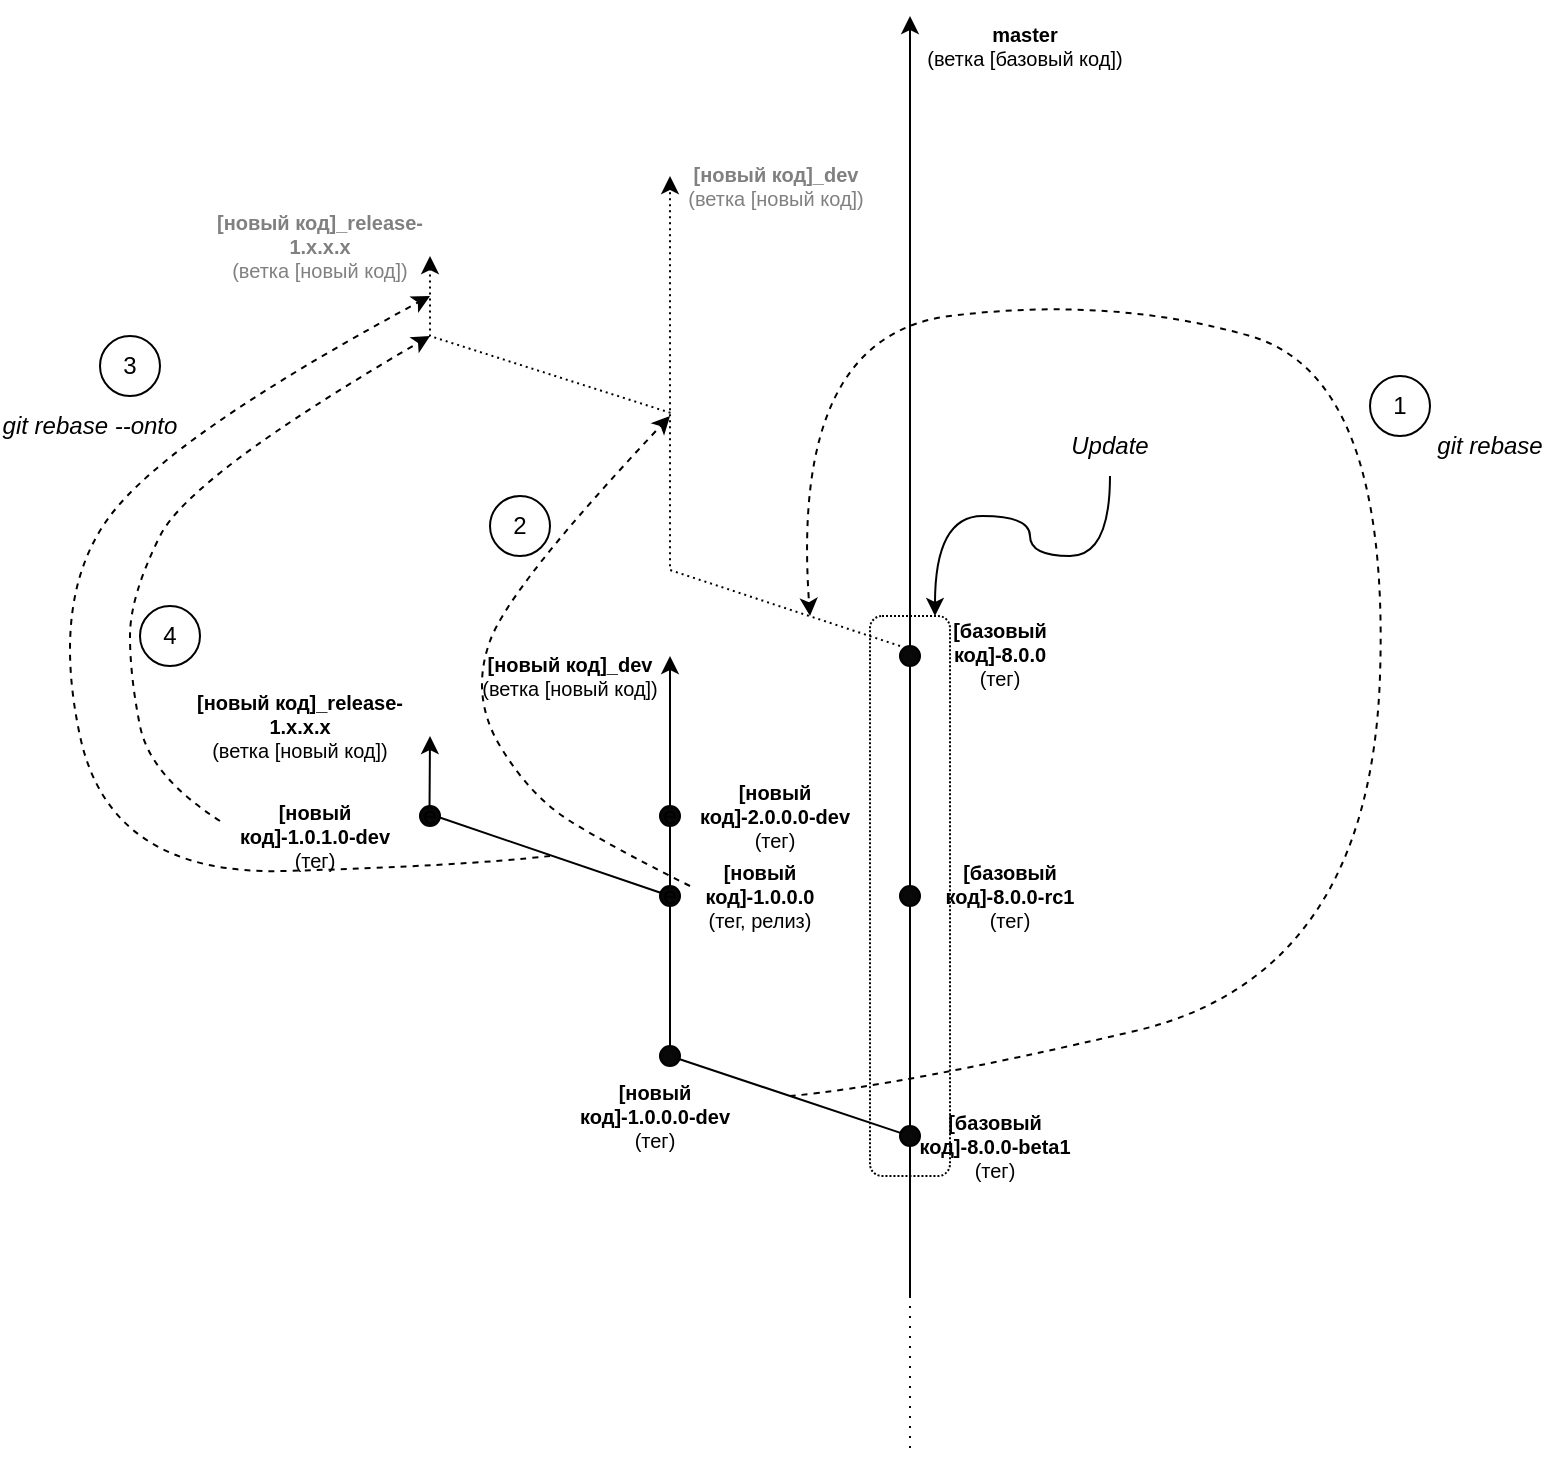 <mxfile version="24.7.17">
  <diagram name="С шагами" id="xIhyaZG6YJ3Ommr4Jq3M">
    <mxGraphModel dx="1036" dy="513" grid="1" gridSize="10" guides="1" tooltips="1" connect="1" arrows="1" fold="1" page="1" pageScale="1" pageWidth="1169" pageHeight="827" background="#ffffff" math="0" shadow="0">
      <root>
        <mxCell id="0" />
        <mxCell id="1" parent="0" />
        <mxCell id="5ndt5piNI4vWOnFYVdXJ-47" value="" style="rounded=1;whiteSpace=wrap;html=1;dashed=1;dashPattern=1 1;" parent="1" vertex="1">
          <mxGeometry x="700" y="380" width="40" height="280" as="geometry" />
        </mxCell>
        <mxCell id="5ndt5piNI4vWOnFYVdXJ-1" value="" style="endArrow=classic;html=1;rounded=0;" parent="1" edge="1">
          <mxGeometry width="50" height="50" relative="1" as="geometry">
            <mxPoint x="720" y="720" as="sourcePoint" />
            <mxPoint x="720" y="80" as="targetPoint" />
          </mxGeometry>
        </mxCell>
        <mxCell id="5ndt5piNI4vWOnFYVdXJ-3" value="&lt;font style=&quot;font-size: 10px;&quot;&gt;&lt;b style=&quot;font-size: 10px;&quot;&gt;master&lt;/b&gt;&lt;br style=&quot;font-size: 10px;&quot;&gt;(ветка [базовый код])&lt;/font&gt;" style="text;html=1;align=center;verticalAlign=middle;whiteSpace=wrap;rounded=0;fontSize=10;" parent="1" vertex="1">
          <mxGeometry x="725" y="80" width="105" height="30" as="geometry" />
        </mxCell>
        <mxCell id="5ndt5piNI4vWOnFYVdXJ-2" value="" style="ellipse;whiteSpace=wrap;html=1;fillColor=#080808;" parent="1" vertex="1">
          <mxGeometry x="715" y="635" width="10" height="10" as="geometry" />
        </mxCell>
        <mxCell id="5ndt5piNI4vWOnFYVdXJ-12" value="" style="endArrow=classic;html=1;rounded=0;" parent="1" source="5ndt5piNI4vWOnFYVdXJ-2" edge="1">
          <mxGeometry width="50" height="50" relative="1" as="geometry">
            <mxPoint x="725" y="635" as="sourcePoint" />
            <mxPoint x="600" y="400" as="targetPoint" />
            <Array as="points">
              <mxPoint x="600" y="600" />
            </Array>
          </mxGeometry>
        </mxCell>
        <mxCell id="5ndt5piNI4vWOnFYVdXJ-13" value="&lt;font style=&quot;font-size: 10px;&quot;&gt;&lt;b style=&quot;font-size: 10px;&quot;&gt;[новый код]_dev&lt;/b&gt;&lt;/font&gt;&lt;div style=&quot;font-size: 10px;&quot;&gt;&lt;font style=&quot;font-size: 10px;&quot;&gt;(ветка [новый код])&lt;/font&gt;&lt;/div&gt;" style="text;html=1;align=center;verticalAlign=middle;whiteSpace=wrap;rounded=0;fontSize=10;" parent="1" vertex="1">
          <mxGeometry x="485" y="395" width="130" height="30" as="geometry" />
        </mxCell>
        <mxCell id="5ndt5piNI4vWOnFYVdXJ-25" value="" style="ellipse;whiteSpace=wrap;html=1;fillColor=#080808;" parent="1" vertex="1">
          <mxGeometry x="715" y="515" width="10" height="10" as="geometry" />
        </mxCell>
        <mxCell id="5ndt5piNI4vWOnFYVdXJ-26" value="" style="ellipse;whiteSpace=wrap;html=1;fillColor=#080808;" parent="1" vertex="1">
          <mxGeometry x="715" y="395" width="10" height="10" as="geometry" />
        </mxCell>
        <mxCell id="5ndt5piNI4vWOnFYVdXJ-29" value="&lt;font style=&quot;font-size: 10px;&quot;&gt;&lt;b style=&quot;font-size: 10px;&quot;&gt;[базовый код]-8.0.0-rc1&lt;/b&gt;&lt;br style=&quot;font-size: 10px;&quot;&gt;(тег&lt;/font&gt;&lt;span style=&quot;font-size: 10px; background-color: initial;&quot;&gt;)&lt;/span&gt;" style="text;html=1;align=center;verticalAlign=middle;whiteSpace=wrap;rounded=0;fontSize=10;" parent="1" vertex="1">
          <mxGeometry x="725" y="505" width="90" height="30" as="geometry" />
        </mxCell>
        <mxCell id="5ndt5piNI4vWOnFYVdXJ-30" value="&lt;font style=&quot;font-size: 10px;&quot;&gt;&lt;b style=&quot;font-size: 10px;&quot;&gt;[базовый код]-8.0.0&lt;/b&gt;&lt;br style=&quot;font-size: 10px;&quot;&gt;(тег&lt;/font&gt;&lt;span style=&quot;font-size: 10px; background-color: initial;&quot;&gt;)&lt;/span&gt;" style="text;html=1;align=center;verticalAlign=middle;whiteSpace=wrap;rounded=0;fontSize=10;" parent="1" vertex="1">
          <mxGeometry x="725" y="384" width="80" height="30" as="geometry" />
        </mxCell>
        <mxCell id="5ndt5piNI4vWOnFYVdXJ-32" value="&lt;font style=&quot;font-size: 10px;&quot;&gt;&lt;b style=&quot;font-size: 10px;&quot;&gt;[базовый код]-8.0.0-beta1&lt;/b&gt;&lt;br style=&quot;font-size: 10px;&quot;&gt;(тег&lt;/font&gt;&lt;span style=&quot;font-size: 10px; background-color: initial;&quot;&gt;)&lt;/span&gt;" style="text;html=1;align=center;verticalAlign=middle;whiteSpace=wrap;rounded=0;fontSize=10;" parent="1" vertex="1">
          <mxGeometry x="715" y="630" width="95" height="30" as="geometry" />
        </mxCell>
        <mxCell id="5ndt5piNI4vWOnFYVdXJ-33" value="" style="ellipse;whiteSpace=wrap;html=1;fillColor=#080808;" parent="1" vertex="1">
          <mxGeometry x="595" y="595" width="10" height="10" as="geometry" />
        </mxCell>
        <mxCell id="5ndt5piNI4vWOnFYVdXJ-35" value="&lt;font style=&quot;font-size: 10px;&quot;&gt;&lt;b style=&quot;font-size: 10px;&quot;&gt;[новый код]-1.0.0.0-dev&lt;/b&gt;&lt;br style=&quot;font-size: 10px;&quot;&gt;(тег&lt;/font&gt;&lt;span style=&quot;font-size: 10px; background-color: initial;&quot;&gt;)&lt;/span&gt;" style="text;html=1;align=center;verticalAlign=middle;whiteSpace=wrap;rounded=0;fontSize=10;" parent="1" vertex="1">
          <mxGeometry x="545" y="615" width="95" height="30" as="geometry" />
        </mxCell>
        <mxCell id="5ndt5piNI4vWOnFYVdXJ-37" value="" style="endArrow=classic;html=1;rounded=0;" parent="1" source="5ndt5piNI4vWOnFYVdXJ-42" edge="1">
          <mxGeometry width="50" height="50" relative="1" as="geometry">
            <mxPoint x="594.997" y="517.419" as="sourcePoint" />
            <mxPoint x="480" y="440" as="targetPoint" />
            <Array as="points">
              <mxPoint x="479.74" y="479" />
            </Array>
          </mxGeometry>
        </mxCell>
        <mxCell id="5ndt5piNI4vWOnFYVdXJ-42" value="ё" style="ellipse;whiteSpace=wrap;html=1;fillColor=#080808;" parent="1" vertex="1">
          <mxGeometry x="595" y="515" width="10" height="10" as="geometry" />
        </mxCell>
        <mxCell id="5ndt5piNI4vWOnFYVdXJ-43" value="&lt;font style=&quot;font-size: 10px;&quot;&gt;&lt;b style=&quot;font-size: 10px;&quot;&gt;[новый код]-1.0.0.0&lt;/b&gt;&lt;br style=&quot;font-size: 10px;&quot;&gt;(тег, релиз&lt;/font&gt;&lt;span style=&quot;font-size: 10px; background-color: initial;&quot;&gt;)&lt;/span&gt;" style="text;html=1;align=center;verticalAlign=middle;whiteSpace=wrap;rounded=0;fontSize=10;" parent="1" vertex="1">
          <mxGeometry x="605" y="505" width="80" height="30" as="geometry" />
        </mxCell>
        <mxCell id="5ndt5piNI4vWOnFYVdXJ-44" value="&lt;font style=&quot;font-size: 10px;&quot;&gt;&lt;b style=&quot;font-size: 10px;&quot;&gt;[новый код]_release-1.x.x.x&lt;br&gt;&lt;/b&gt;(ветка [новый код]&lt;/font&gt;&lt;span style=&quot;font-size: 10px; background-color: initial;&quot;&gt;)&lt;/span&gt;" style="text;html=1;align=center;verticalAlign=middle;whiteSpace=wrap;rounded=0;fontSize=10;" parent="1" vertex="1">
          <mxGeometry x="355" y="420" width="120" height="30" as="geometry" />
        </mxCell>
        <mxCell id="5ndt5piNI4vWOnFYVdXJ-50" value="&lt;i&gt;Update&lt;/i&gt;" style="text;html=1;align=center;verticalAlign=middle;whiteSpace=wrap;rounded=0;" parent="1" vertex="1">
          <mxGeometry x="790" y="280" width="60" height="30" as="geometry" />
        </mxCell>
        <mxCell id="5ndt5piNI4vWOnFYVdXJ-51" value="" style="endArrow=classic;html=1;rounded=0;dashed=1;dashPattern=1 2;" parent="1" edge="1">
          <mxGeometry width="50" height="50" relative="1" as="geometry">
            <mxPoint x="715" y="395" as="sourcePoint" />
            <mxPoint x="600" y="160" as="targetPoint" />
            <Array as="points">
              <mxPoint x="600" y="357" />
            </Array>
          </mxGeometry>
        </mxCell>
        <mxCell id="5ndt5piNI4vWOnFYVdXJ-52" value="&lt;font color=&quot;#808080&quot; style=&quot;font-size: 10px;&quot;&gt;&lt;b style=&quot;font-size: 10px;&quot;&gt;[новый код]_dev&lt;/b&gt;&lt;/font&gt;&lt;div style=&quot;font-size: 10px;&quot;&gt;&lt;font color=&quot;#808080&quot; style=&quot;font-size: 10px;&quot;&gt;(ветка [новый код])&lt;/font&gt;&lt;/div&gt;" style="text;html=1;align=center;verticalAlign=middle;whiteSpace=wrap;rounded=0;fontSize=10;dashed=1;dashPattern=1 2;fontColor=#CCCCCC;" parent="1" vertex="1">
          <mxGeometry x="587.5" y="150" width="130" height="30" as="geometry" />
        </mxCell>
        <mxCell id="5ndt5piNI4vWOnFYVdXJ-54" value="&lt;font style=&quot;font-size: 10px;&quot;&gt;&lt;b style=&quot;font-size: 10px;&quot;&gt;[новый код]-2.0.0.0-dev&lt;/b&gt;&lt;br style=&quot;font-size: 10px;&quot;&gt;(тег&lt;/font&gt;&lt;span style=&quot;font-size: 10px; background-color: initial;&quot;&gt;)&lt;/span&gt;" style="text;html=1;align=center;verticalAlign=middle;whiteSpace=wrap;rounded=0;fontSize=10;" parent="1" vertex="1">
          <mxGeometry x="605" y="465" width="95" height="30" as="geometry" />
        </mxCell>
        <mxCell id="5ndt5piNI4vWOnFYVdXJ-57" value="ё" style="ellipse;whiteSpace=wrap;html=1;fillColor=#080808;" parent="1" vertex="1">
          <mxGeometry x="595" y="475" width="10" height="10" as="geometry" />
        </mxCell>
        <mxCell id="5ndt5piNI4vWOnFYVdXJ-58" value="&lt;font style=&quot;font-size: 10px;&quot;&gt;&lt;b style=&quot;font-size: 10px;&quot;&gt;[новый код]-1.0.1.0-dev&lt;/b&gt;&lt;br style=&quot;font-size: 10px;&quot;&gt;(тег&lt;/font&gt;&lt;span style=&quot;font-size: 10px; background-color: initial;&quot;&gt;)&lt;/span&gt;" style="text;html=1;align=center;verticalAlign=middle;whiteSpace=wrap;rounded=0;fontSize=10;" parent="1" vertex="1">
          <mxGeometry x="375" y="475" width="95" height="30" as="geometry" />
        </mxCell>
        <mxCell id="5ndt5piNI4vWOnFYVdXJ-60" value="ё" style="ellipse;whiteSpace=wrap;html=1;fillColor=#080808;" parent="1" vertex="1">
          <mxGeometry x="475" y="475" width="10" height="10" as="geometry" />
        </mxCell>
        <mxCell id="5ndt5piNI4vWOnFYVdXJ-61" value="" style="endArrow=classic;html=1;rounded=0;dashed=1;dashPattern=1 2;" parent="1" edge="1">
          <mxGeometry width="50" height="50" relative="1" as="geometry">
            <mxPoint x="600.257" y="278.419" as="sourcePoint" />
            <mxPoint x="480" y="200" as="targetPoint" />
            <Array as="points">
              <mxPoint x="480" y="240" />
            </Array>
          </mxGeometry>
        </mxCell>
        <mxCell id="5ndt5piNI4vWOnFYVdXJ-62" value="&lt;font style=&quot;font-size: 10px;&quot;&gt;&lt;b style=&quot;font-size: 10px;&quot;&gt;[новый код]_release-1.x.x.x&lt;br&gt;&lt;/b&gt;(ветка [новый код]&lt;/font&gt;&lt;span style=&quot;font-size: 10px; background-color: initial;&quot;&gt;)&lt;/span&gt;" style="text;html=1;align=center;verticalAlign=middle;whiteSpace=wrap;rounded=0;fontSize=10;fontColor=#808080;" parent="1" vertex="1">
          <mxGeometry x="365" y="180" width="120" height="30" as="geometry" />
        </mxCell>
        <mxCell id="5ndt5piNI4vWOnFYVdXJ-67" value="" style="endArrow=classic;html=1;rounded=0;entryX=1;entryY=0;entryDx=0;entryDy=0;edgeStyle=orthogonalEdgeStyle;curved=1;exitX=0.5;exitY=1;exitDx=0;exitDy=0;" parent="1" source="5ndt5piNI4vWOnFYVdXJ-50" edge="1">
          <mxGeometry width="50" height="50" relative="1" as="geometry">
            <mxPoint x="830" y="340" as="sourcePoint" />
            <mxPoint x="732.5" y="380.0" as="targetPoint" />
            <Array as="points">
              <mxPoint x="820" y="350" />
              <mxPoint x="780" y="350" />
              <mxPoint x="780" y="330" />
              <mxPoint x="732" y="330" />
            </Array>
          </mxGeometry>
        </mxCell>
        <mxCell id="5ndt5piNI4vWOnFYVdXJ-72" value="" style="endArrow=none;html=1;rounded=0;dashed=1;dashPattern=1 4;" parent="1" edge="1">
          <mxGeometry width="50" height="50" relative="1" as="geometry">
            <mxPoint x="720" y="720" as="sourcePoint" />
            <mxPoint x="720" y="800" as="targetPoint" />
          </mxGeometry>
        </mxCell>
        <mxCell id="5ndt5piNI4vWOnFYVdXJ-75" value="" style="curved=1;endArrow=classic;html=1;rounded=0;dashed=1;" parent="1" edge="1">
          <mxGeometry width="50" height="50" relative="1" as="geometry">
            <mxPoint x="660" y="620" as="sourcePoint" />
            <mxPoint x="670" y="380" as="targetPoint" />
            <Array as="points">
              <mxPoint x="715" y="615" />
              <mxPoint x="950" y="560" />
              <mxPoint x="960" y="260" />
              <mxPoint x="820" y="220" />
              <mxPoint x="660" y="240" />
            </Array>
          </mxGeometry>
        </mxCell>
        <mxCell id="5ndt5piNI4vWOnFYVdXJ-76" value="git rebase" style="text;html=1;align=center;verticalAlign=middle;whiteSpace=wrap;rounded=0;fontStyle=2" parent="1" vertex="1">
          <mxGeometry x="980" y="280" width="60" height="30" as="geometry" />
        </mxCell>
        <mxCell id="5ndt5piNI4vWOnFYVdXJ-77" value="git rebase --onto" style="text;html=1;align=center;verticalAlign=middle;whiteSpace=wrap;rounded=0;fontStyle=2" parent="1" vertex="1">
          <mxGeometry x="265" y="270" width="90" height="30" as="geometry" />
        </mxCell>
        <mxCell id="5ndt5piNI4vWOnFYVdXJ-78" value="" style="curved=1;endArrow=classic;html=1;rounded=0;dashed=1;" parent="1" edge="1">
          <mxGeometry width="50" height="50" relative="1" as="geometry">
            <mxPoint x="540" y="500" as="sourcePoint" />
            <mxPoint x="480" y="220" as="targetPoint" />
            <Array as="points">
              <mxPoint x="495" y="505" />
              <mxPoint x="320" y="510" />
              <mxPoint x="290" y="370" />
              <mxPoint x="350" y="290" />
            </Array>
          </mxGeometry>
        </mxCell>
        <mxCell id="5ndt5piNI4vWOnFYVdXJ-86" value="1" style="ellipse;whiteSpace=wrap;html=1;" parent="1" vertex="1">
          <mxGeometry x="950" y="260" width="30" height="30" as="geometry" />
        </mxCell>
        <mxCell id="5ndt5piNI4vWOnFYVdXJ-88" value="2" style="ellipse;whiteSpace=wrap;html=1;" parent="1" vertex="1">
          <mxGeometry x="510" y="320" width="30" height="30" as="geometry" />
        </mxCell>
        <mxCell id="5ndt5piNI4vWOnFYVdXJ-90" value="" style="curved=1;endArrow=classic;html=1;rounded=0;dashed=1;" parent="1" edge="1">
          <mxGeometry width="50" height="50" relative="1" as="geometry">
            <mxPoint x="610" y="515" as="sourcePoint" />
            <mxPoint x="600" y="280" as="targetPoint" />
            <Array as="points">
              <mxPoint x="570" y="495" />
              <mxPoint x="530" y="470" />
              <mxPoint x="500" y="420" />
              <mxPoint x="520" y="365" />
            </Array>
          </mxGeometry>
        </mxCell>
        <mxCell id="5ndt5piNI4vWOnFYVdXJ-91" value="3" style="ellipse;whiteSpace=wrap;html=1;" parent="1" vertex="1">
          <mxGeometry x="315" y="240" width="30" height="30" as="geometry" />
        </mxCell>
        <mxCell id="5ndt5piNI4vWOnFYVdXJ-93" value="" style="curved=1;endArrow=classic;html=1;rounded=0;dashed=1;" parent="1" edge="1">
          <mxGeometry width="50" height="50" relative="1" as="geometry">
            <mxPoint x="375" y="482.5" as="sourcePoint" />
            <mxPoint x="480" y="240" as="targetPoint" />
            <Array as="points">
              <mxPoint x="340" y="460" />
              <mxPoint x="330" y="410" />
              <mxPoint x="330" y="370" />
              <mxPoint x="360" y="310" />
            </Array>
          </mxGeometry>
        </mxCell>
        <mxCell id="5ndt5piNI4vWOnFYVdXJ-94" value="4" style="ellipse;whiteSpace=wrap;html=1;" parent="1" vertex="1">
          <mxGeometry x="335" y="375" width="30" height="30" as="geometry" />
        </mxCell>
      </root>
    </mxGraphModel>
  </diagram>
</mxfile>
